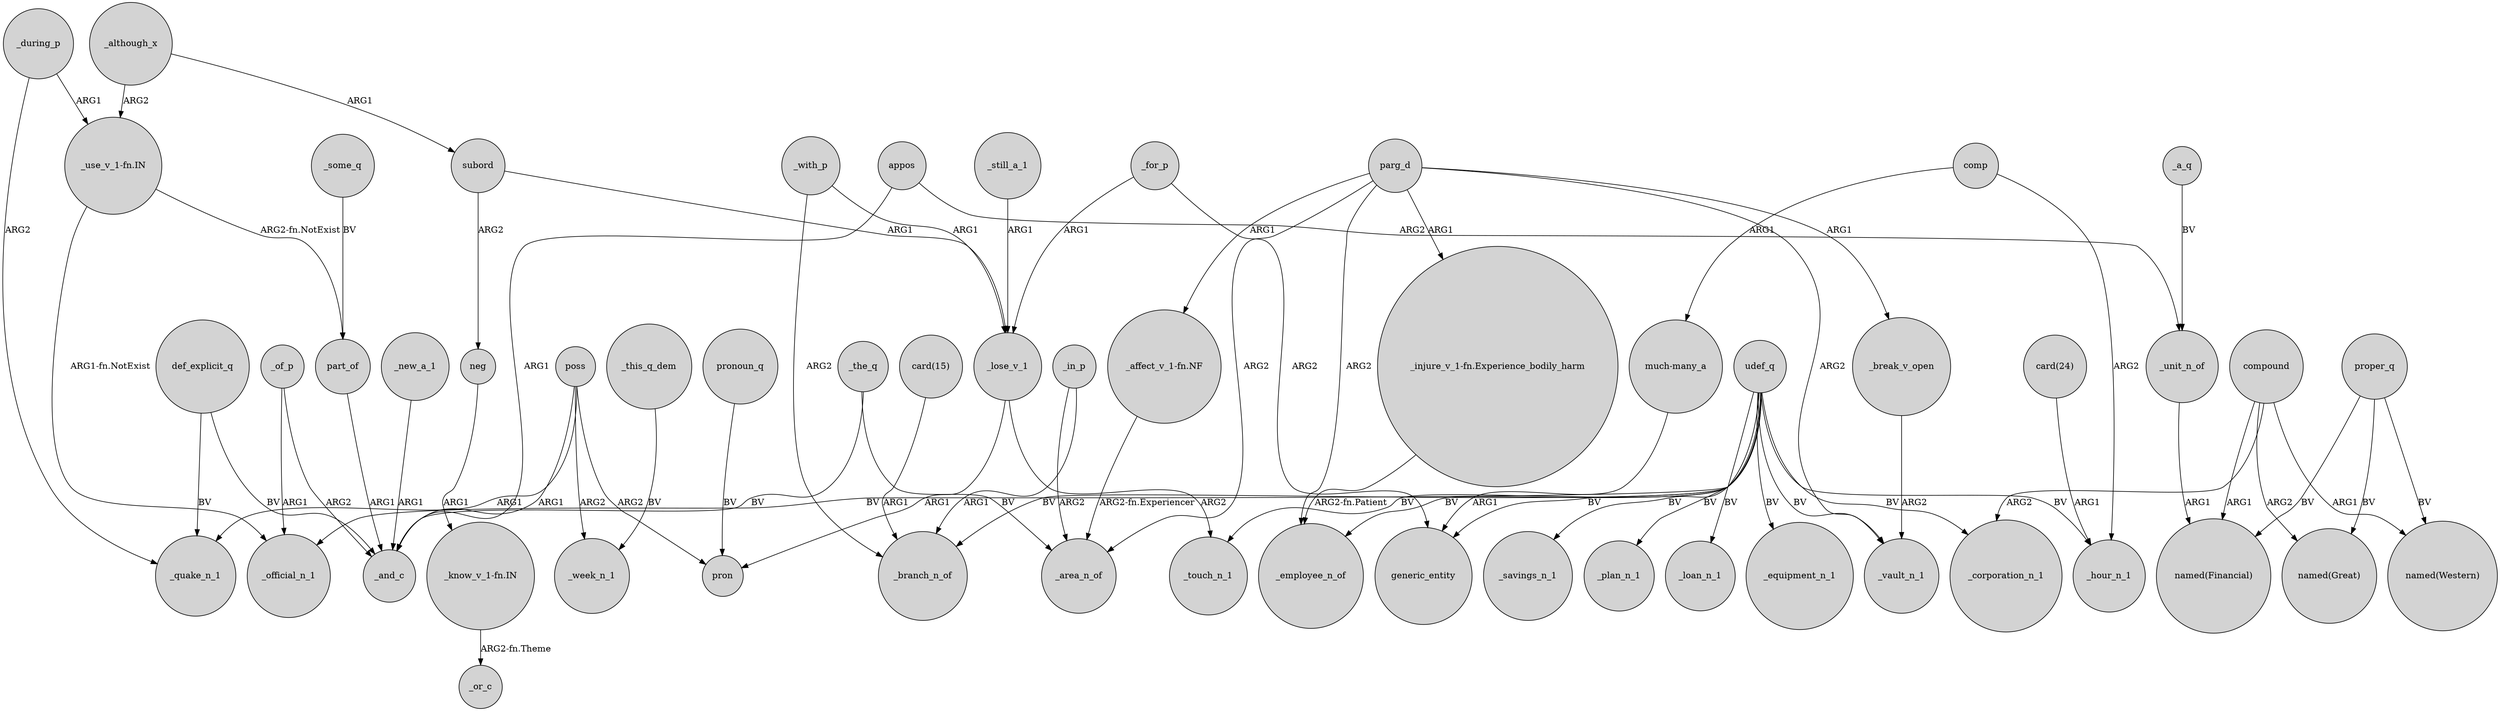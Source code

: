 digraph {
	node [shape=circle style=filled]
	_the_q -> _and_c [label=BV]
	_lose_v_1 -> _touch_n_1 [label=ARG2]
	parg_d -> _vault_n_1 [label=ARG2]
	udef_q -> _equipment_n_1 [label=BV]
	udef_q -> _vault_n_1 [label=BV]
	udef_q -> _branch_n_of [label=BV]
	compound -> "named(Western)" [label=ARG1]
	udef_q -> generic_entity [label=BV]
	poss -> pron [label=ARG2]
	poss -> _and_c [label=ARG1]
	_in_p -> _branch_n_of [label=ARG1]
	"_affect_v_1-fn.NF" -> _area_n_of [label="ARG2-fn.Experiencer"]
	parg_d -> _area_n_of [label=ARG2]
	udef_q -> _employee_n_of [label=BV]
	appos -> _and_c [label=ARG1]
	def_explicit_q -> _and_c [label=BV]
	"much-many_a" -> generic_entity [label=ARG1]
	"_use_v_1-fn.IN" -> _official_n_1 [label="ARG1-fn.NotExist"]
	_although_x -> "_use_v_1-fn.IN" [label=ARG2]
	parg_d -> "_injure_v_1-fn.Experience_bodily_harm" [label=ARG1]
	parg_d -> _break_v_open [label=ARG1]
	_although_x -> subord [label=ARG1]
	"_injure_v_1-fn.Experience_bodily_harm" -> _employee_n_of [label="ARG2-fn.Patient"]
	compound -> _corporation_n_1 [label=ARG2]
	udef_q -> _hour_n_1 [label=BV]
	_for_p -> generic_entity [label=ARG2]
	subord -> _lose_v_1 [label=ARG1]
	_of_p -> _and_c [label=ARG2]
	def_explicit_q -> _quake_n_1 [label=BV]
	_during_p -> _quake_n_1 [label=ARG2]
	udef_q -> _savings_n_1 [label=BV]
	"card(15)" -> _branch_n_of [label=ARG1]
	"card(24)" -> _hour_n_1 [label=ARG1]
	compound -> "named(Great)" [label=ARG2]
	_new_a_1 -> _and_c [label=ARG1]
	poss -> _week_n_1 [label=ARG2]
	part_of -> _and_c [label=ARG1]
	_some_q -> part_of [label=BV]
	udef_q -> _corporation_n_1 [label=BV]
	proper_q -> "named(Financial)" [label=BV]
	pronoun_q -> pron [label=BV]
	_this_q_dem -> _week_n_1 [label=BV]
	proper_q -> "named(Great)" [label=BV]
	comp -> "much-many_a" [label=ARG1]
	_still_a_1 -> _lose_v_1 [label=ARG1]
	_with_p -> _lose_v_1 [label=ARG1]
	udef_q -> _official_n_1 [label=BV]
	parg_d -> "_affect_v_1-fn.NF" [label=ARG1]
	udef_q -> _plan_n_1 [label=BV]
	_a_q -> _unit_n_of [label=BV]
	_lose_v_1 -> pron [label=ARG1]
	comp -> _hour_n_1 [label=ARG2]
	neg -> "_know_v_1-fn.IN" [label=ARG1]
	parg_d -> _employee_n_of [label=ARG2]
	_break_v_open -> _vault_n_1 [label=ARG2]
	subord -> neg [label=ARG2]
	"_use_v_1-fn.IN" -> part_of [label="ARG2-fn.NotExist"]
	_the_q -> _area_n_of [label=BV]
	proper_q -> "named(Western)" [label=BV]
	"_know_v_1-fn.IN" -> _or_c [label="ARG2-fn.Theme"]
	_of_p -> _official_n_1 [label=ARG1]
	_for_p -> _lose_v_1 [label=ARG1]
	_in_p -> _area_n_of [label=ARG2]
	poss -> _quake_n_1 [label=ARG1]
	_during_p -> "_use_v_1-fn.IN" [label=ARG1]
	_unit_n_of -> "named(Financial)" [label=ARG1]
	_with_p -> _branch_n_of [label=ARG2]
	udef_q -> _touch_n_1 [label=BV]
	udef_q -> _loan_n_1 [label=BV]
	appos -> _unit_n_of [label=ARG2]
	compound -> "named(Financial)" [label=ARG1]
}
